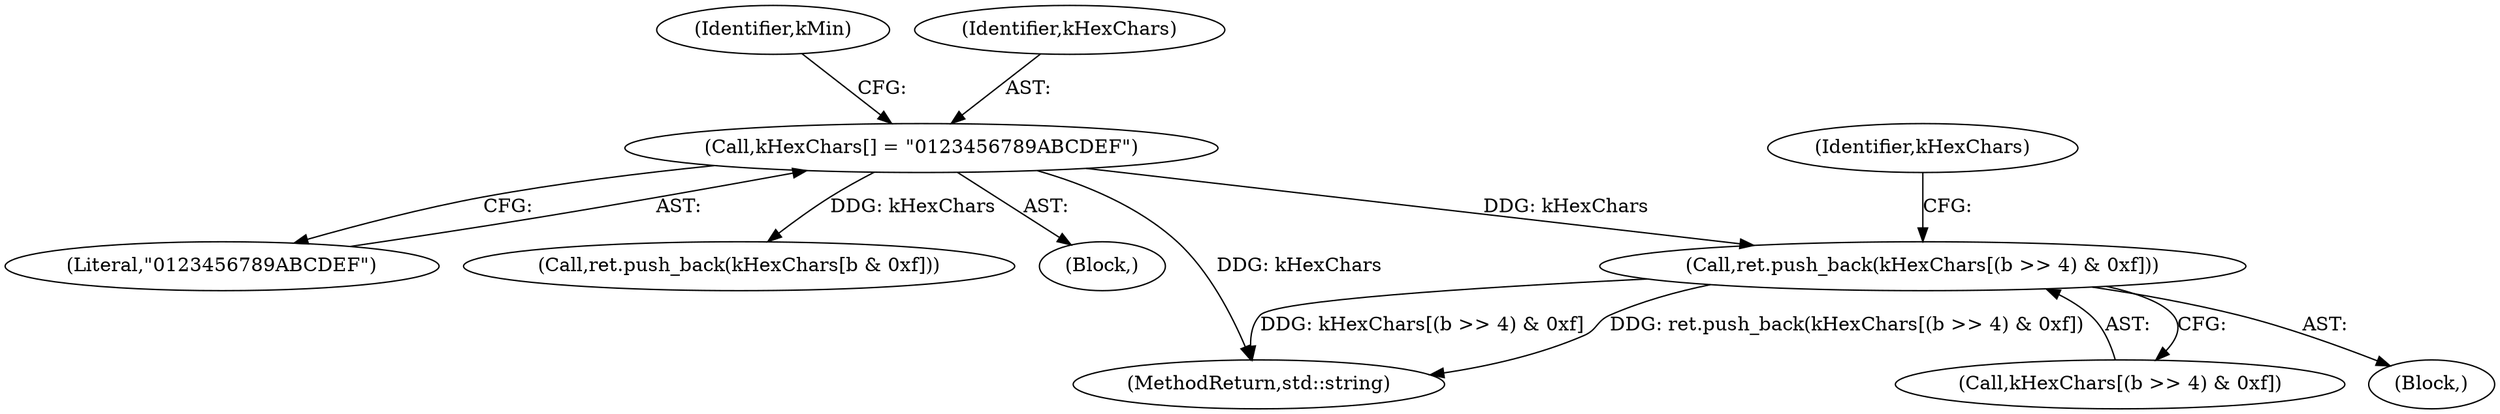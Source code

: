 digraph "0_Chrome_76e6e7c63aaa8e30e4143b8db9fc7d754812e718@array" {
"1000145" [label="(Call,ret.push_back(kHexChars[(b >> 4) & 0xf]))"];
"1000107" [label="(Call,kHexChars[] = \"0123456789ABCDEF\")"];
"1000109" [label="(Literal,\"0123456789ABCDEF\")"];
"1000113" [label="(Identifier,kMin)"];
"1000145" [label="(Call,ret.push_back(kHexChars[(b >> 4) & 0xf]))"];
"1000108" [label="(Identifier,kHexChars)"];
"1000146" [label="(Call,kHexChars[(b >> 4) & 0xf])"];
"1000153" [label="(Call,ret.push_back(kHexChars[b & 0xf]))"];
"1000105" [label="(Block,)"];
"1000181" [label="(MethodReturn,std::string)"];
"1000155" [label="(Identifier,kHexChars)"];
"1000138" [label="(Block,)"];
"1000107" [label="(Call,kHexChars[] = \"0123456789ABCDEF\")"];
"1000145" -> "1000138"  [label="AST: "];
"1000145" -> "1000146"  [label="CFG: "];
"1000146" -> "1000145"  [label="AST: "];
"1000155" -> "1000145"  [label="CFG: "];
"1000145" -> "1000181"  [label="DDG: kHexChars[(b >> 4) & 0xf]"];
"1000145" -> "1000181"  [label="DDG: ret.push_back(kHexChars[(b >> 4) & 0xf])"];
"1000107" -> "1000145"  [label="DDG: kHexChars"];
"1000107" -> "1000105"  [label="AST: "];
"1000107" -> "1000109"  [label="CFG: "];
"1000108" -> "1000107"  [label="AST: "];
"1000109" -> "1000107"  [label="AST: "];
"1000113" -> "1000107"  [label="CFG: "];
"1000107" -> "1000181"  [label="DDG: kHexChars"];
"1000107" -> "1000153"  [label="DDG: kHexChars"];
}
